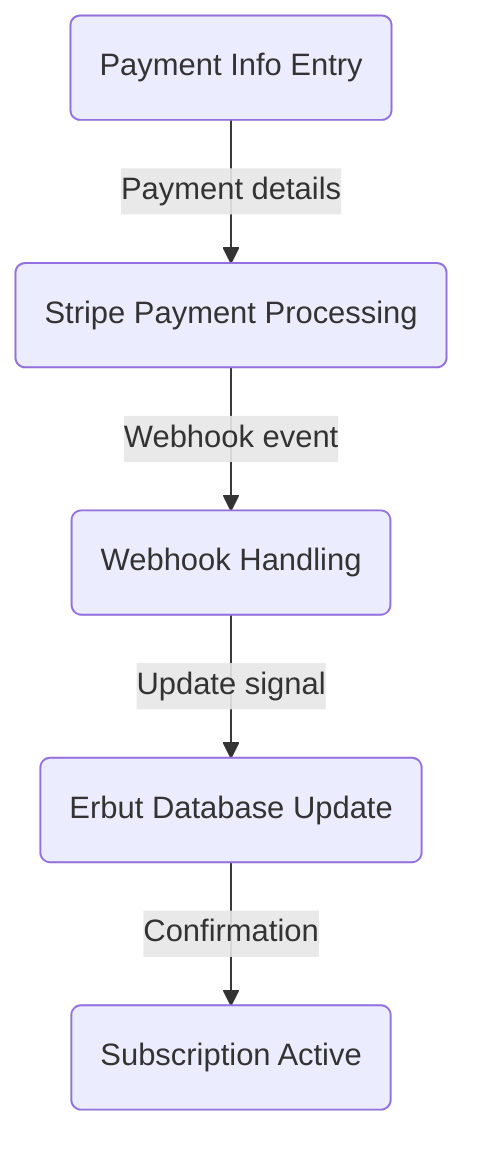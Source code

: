 graph TD
    B(Payment Info Entry) -->|Payment details| C
    C(Stripe Payment Processing) -->|Webhook event| D
    D(Webhook Handling) -->|Update signal| E
    E(Erbut Database Update) -->|Confirmation| F
    F(Subscription Active)